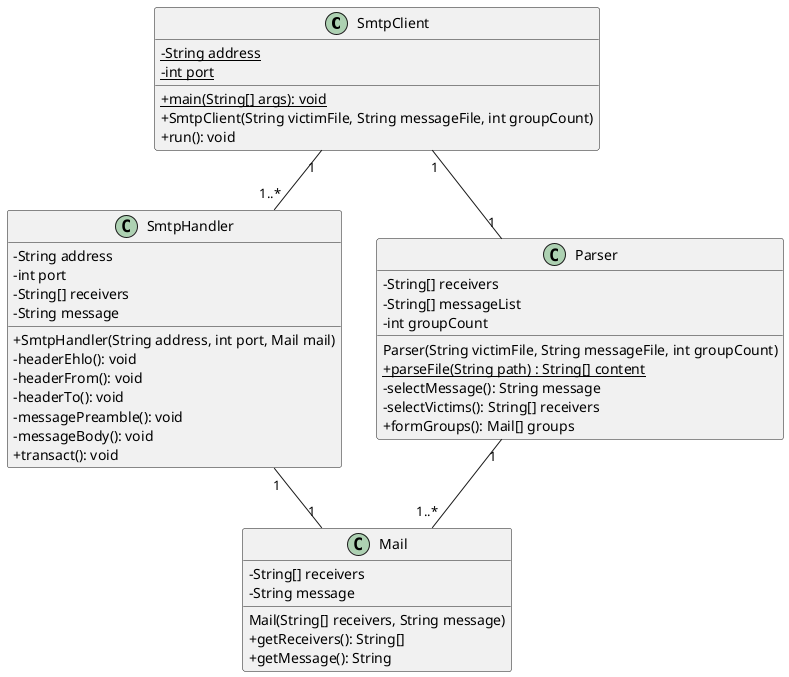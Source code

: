 @startuml
'https://plantuml.com/class-diagram
skinparam classAttributeIconSize 0
skinparam groupInheritance 3
hide empty methods
hide empty members

class SmtpClient {
    - {static} String address
    - {static} int port
    {static} + main(String[] args): void
    + SmtpClient(String victimFile, String messageFile, int groupCount)
    + run(): void
}

class SmtpHandler {
    - String address
    - int port
    - String[] receivers
    - String message
    + SmtpHandler(String address, int port, Mail mail)
    - headerEhlo(): void
    - headerFrom(): void
    - headerTo(): void
    - messagePreamble(): void
    - messageBody(): void
    + transact(): void
}

class Mail {
    Mail(String[] receivers, String message)
    - String[] receivers
    - String message
    + getReceivers(): String[]
    + getMessage(): String
}

class Parser {
    - String[] receivers
    - String[] messageList
    - int groupCount
    Parser(String victimFile, String messageFile, int groupCount)
    {static} + parseFile(String path) : String[] content
    - selectMessage(): String message
    - selectVictims(): String[] receivers
    + formGroups(): Mail[] groups
}

SmtpClient "1"--"1..*"SmtpHandler
SmtpHandler "1"--"1" Mail
SmtpClient "1"--"1" Parser
Parser "1"--"1..*" Mail


@enduml